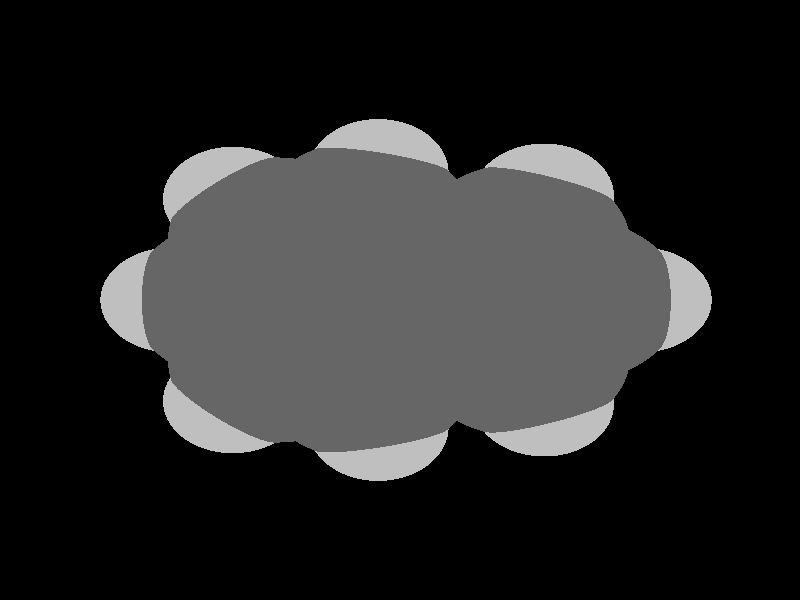 global_settings {
	ambient_light rgb <0.200000002980232, 0.200000002980232, 0.200000002980232>
	max_trace_level 15
}

background { color rgb <0,0,0> }

camera {
	perspective
	location <0, 0, 17.2464001480474>
	angle 40
	up <0, 1, 0>
	right <1, 0, 0> * 1
	direction <0, 0, -1> }

light_source {
	<29.9904008416848, 26.2415998985521, 37.4880004934912>
	color rgb <1, 1, 1>
	fade_distance 74.9760009869825
	fade_power 0
	spotlight
	area_light <20, 0, 0>, <0, 0, 20>, 20, 20
	circular
	orient
	point_at <-29.9904008416848, -26.2415998985521, -37.4880004934912>
}

light_source {
	<-29.9904008416848, 26.2415998985521, -18.7440002467456>
	color rgb <0.300000011920929, 0.300000011920929, 0.300000011920929> shadowless
	fade_distance 74.9760009869825
	fade_power 0
	parallel
	point_at <29.9904008416848, -26.2415998985521, 18.7440002467456>
}

#default {
	finish {ambient 0.5 diffuse 1 specular 0.2 roughness .01 metallic 1}
}

union {
cylinder {
	<1.97073326438412, 1.19967143866505, 0.000478550147140177>, 	<2.36593326438412, 0.631921438665052, 0.000328550147140177>, 0.075
	pigment { rgbt <0.400000005960464, 0.400000005960464, 0.400000005960464, 0> }
}
cylinder {
	<1.78606673561588, 1.07112856133495, 0.000521449852859836>, 	<2.18126673561588, 0.503378561334948, 0.000371449852859836>, 0.075
	pigment { rgbt <0.400000005960464, 0.400000005960464, 0.400000005960464, 0> }
}
cylinder {
	<2.36593326438412, 0.631921438665052, 0.000328550147140177>, 	<2.76113326438412, 0.0641714386650518, 0.000178550147140177>, 0.075
	pigment { rgbt <0.400000005960464, 0.400000005960464, 0.400000005960464, 0> }
}
cylinder {
	<2.18126673561588, 0.503378561334948, 0.000371449852859836>, 	<2.57646673561588, -0.0643714386650518, 0.000221449852859836>, 0.075
	pigment { rgbt <0.400000005960464, 0.400000005960464, 0.400000005960464, 0> }
}
cylinder {
	<2.6688, -0.0001, 0.0002>, 	<2.27355, -0.5678, -5e-05>, 0.075
	pigment { rgbt <0.400000005960464, 0.400000005960464, 0.400000005960464, 0> }
}
cylinder {
	<2.27355, -0.5678, -5e-05>, 	<1.8783, -1.1355, -0.0003>, 0.075
	pigment { rgbt <0.400000005960464, 0.400000005960464, 0.400000005960464, 0> }
}
cylinder {
	<1.84649253085272, -1.2434098439724, -0.000278084341740817>, 	<1.17764253085272, -1.0462598439724, -0.000278084341740817>, 0.075
	pigment { rgbt <0.400000005960464, 0.400000005960464, 0.400000005960464, 0> }
}
cylinder {
	<1.91010746914728, -1.0275901560276, -0.000321915658259169>, 	<1.24125746914728, -0.830440156027596, -0.000321915658259169>, 0.075
	pigment { rgbt <0.400000005960464, 0.400000005960464, 0.400000005960464, 0> }
}
cylinder {
	<1.17764253085272, -1.0462598439724, -0.000278084341740817>, 	<0.508792530852718, -0.849109843972404, -0.000278084341740817>, 0.075
	pigment { rgbt <0.400000005960464, 0.400000005960464, 0.400000005960464, 0> }
}
cylinder {
	<1.24125746914728, -0.830440156027596, -0.000321915658259169>, 	<0.572407469147282, -0.633290156027596, -0.000321915658259169>, 0.075
	pigment { rgbt <0.400000005960464, 0.400000005960464, 0.400000005960464, 0> }
}
cylinder {
	<0.5406, -0.7412, -0.0003>, 	<-0.00975000000000004, -1.17185, -0.00015>, 0.075
	pigment { rgbt <0.400000005960464, 0.400000005960464, 0.400000005960464, 0> }
}
cylinder {
	<-0.00975000000000004, -1.17185, -0.00015>, 	<-0.5601, -1.6025, 0>, 0.075
	pigment { rgbt <0.400000005960464, 0.400000005960464, 0.400000005960464, 0> }
}
cylinder {
	<-0.588124080442209, -1.71145366192208, 2.16595673235478e-05>, 	<-1.25897408044221, -1.53890366192208, 2.16595673235478e-05>, 0.075
	pigment { rgbt <0.400000005960464, 0.400000005960464, 0.400000005960464, 0> }
}
cylinder {
	<-0.532075919557792, -1.49354633807792, -2.1659567323534e-05>, 	<-1.20292591955779, -1.32099633807792, -2.1659567323534e-05>, 0.075
	pigment { rgbt <0.400000005960464, 0.400000005960464, 0.400000005960464, 0> }
}
cylinder {
	<-1.25897408044221, -1.53890366192208, 2.16595673235478e-05>, 	<-1.92982408044221, -1.36635366192208, 2.16595673235478e-05>, 0.075
	pigment { rgbt <0.400000005960464, 0.400000005960464, 0.400000005960464, 0> }
}
cylinder {
	<-1.20292591955779, -1.32099633807792, -2.1659567323534e-05>, 	<-1.87377591955779, -1.14844633807792, -2.1659567323534e-05>, 0.075
	pigment { rgbt <0.400000005960464, 0.400000005960464, 0.400000005960464, 0> }
}
cylinder {
	<-1.9018, -1.2574, 0>, 	<-2.1919, -0.6287, 5e-05>, 0.075
	pigment { rgbt <0.400000005960464, 0.400000005960464, 0.400000005960464, 0> }
}
cylinder {
	<-2.1919, -0.6287, 5e-05>, 	<-2.482, 0, 0.0001>, 0.075
	pigment { rgbt <0.400000005960464, 0.400000005960464, 0.400000005960464, 0> }
}
cylinder {
	<-2.58414661926942, 0.047141469621947, 0.00010370296995567>, 	<-2.29399661926942, 0.675841469621947, 3.7029699556704e-06>, 0.075
	pigment { rgbt <0.400000005960464, 0.400000005960464, 0.400000005960464, 0> }
}
cylinder {
	<-2.37985338073058, -0.047141469621947, 9.62970300443434e-05>, 	<-2.08970338073058, 0.581558530378053, -3.70296995565662e-06>, 0.075
	pigment { rgbt <0.400000005960464, 0.400000005960464, 0.400000005960464, 0> }
}
cylinder {
	<-2.29399661926942, 0.675841469621947, 3.7029699556704e-06>, 	<-2.00384661926942, 1.30454146962195, -9.62970300443296e-05>, 0.075
	pigment { rgbt <0.400000005960464, 0.400000005960464, 0.400000005960464, 0> }
}
cylinder {
	<-2.08970338073058, 0.581558530378053, -3.70296995565662e-06>, 	<-1.79955338073058, 1.21025853037805, -0.000103702969955657>, 0.075
	pigment { rgbt <0.400000005960464, 0.400000005960464, 0.400000005960464, 0> }
}
cylinder {
	<-1.9017, 1.2574, -0.0001>, 	<-1.23085, 1.43, -0.00015>, 0.075
	pigment { rgbt <0.400000005960464, 0.400000005960464, 0.400000005960464, 0> }
}
cylinder {
	<-1.23085, 1.43, -0.00015>, 	<-0.56, 1.6026, -0.0002>, 0.075
	pigment { rgbt <0.400000005960464, 0.400000005960464, 0.400000005960464, 0> }
}
cylinder {
	<-0.490662278289884, 1.69119192864987, -0.000222937891576565>, 	<0.0596377217101165, 1.26049192864987, -2.29378915765652e-05>, 0.075
	pigment { rgbt <0.400000005960464, 0.400000005960464, 0.400000005960464, 0> }
}
cylinder {
	<-0.629337721710117, 1.51400807135013, -0.000177062108423421>, 	<-0.0790377217101165, 1.08330807135013, 2.2937891576579e-05>, 0.075
	pigment { rgbt <0.400000005960464, 0.400000005960464, 0.400000005960464, 0> }
}
cylinder {
	<0.0596377217101164, 1.26049192864987, -2.29378915765652e-05>, 	<0.609937721710117, 0.82979192864987, 0.000177062108423435>, 0.075
	pigment { rgbt <0.400000005960464, 0.400000005960464, 0.400000005960464, 0> }
}
cylinder {
	<-0.0790377217101165, 1.08330807135013, 2.2937891576579e-05>, 	<0.471262278289883, 0.65260807135013, 0.000222937891576579>, 0.075
	pigment { rgbt <0.400000005960464, 0.400000005960464, 0.400000005960464, 0> }
}
cylinder {
	<1.8784, 1.1354, 0.0005>, 	<1.2095, 0.9383, 0.00035>, 0.075
	pigment { rgbt <0.400000005960464, 0.400000005960464, 0.400000005960464, 0> }
}
cylinder {
	<1.2095, 0.9383, 0.00035>, 	<0.5406, 0.7412, 0.0002>, 0.075
	pigment { rgbt <0.400000005960464, 0.400000005960464, 0.400000005960464, 0> }
}
cylinder {
	<0.5406, -0.7412, -0.0003>, 	<0.5406, 0, -5e-05>, 0.075
	pigment { rgbt <0.400000005960464, 0.400000005960464, 0.400000005960464, 0> }
}
cylinder {
	<0.5406, 0, -5e-05>, 	<0.5406, 0.7412, 0.0002>, 0.075
	pigment { rgbt <0.400000005960464, 0.400000005960464, 0.400000005960464, 0> }
}
cylinder {
	<1.8784, 1.1354, 0.0005>, 	<2.09779615025358, 1.75947241064593, -0.00176623605789572>, 0.075
	pigment { rgbt <0.400000005960464, 0.400000005960464, 0.400000005960464, 0> }
}
cylinder {
	<2.09779615025358, 1.75947241064593, -0.00176623605789572>, 	<2.2366, 2.1543, -0.0032>, 0.075
	pigment { rgbt <0.75, 0.75, 0.75, 0> }
}
cylinder {
	<2.6688, -0.0001, 0.0002>, 	<3.33029999166667, -0.0001, 0.000444999996913581>, 0.075
	pigment { rgbt <0.400000005960464, 0.400000005960464, 0.400000005960464, 0> }
}
cylinder {
	<3.33029999166667, -0.0001, 0.000444999996913581>, 	<3.7488, -0.0001, 0.0006>, 0.075
	pigment { rgbt <0.75, 0.75, 0.75, 0> }
}
cylinder {
	<1.8783, -1.1355, -0.0003>, 	<2.09769638602623, -1.75957308130129, -0.000422499378015761>, 0.075
	pigment { rgbt <0.400000005960464, 0.400000005960464, 0.400000005960464, 0> }
}
cylinder {
	<2.09769638602623, -1.75957308130129, -0.000422499378015761>, 	<2.2365, -2.1544, -0.0005>, 0.075
	pigment { rgbt <0.75, 0.75, 0.75, 0> }
}
cylinder {
	<-0.5601, -1.6025, 0>, 	<-0.424738707759694, -2.25002922242738, 0.000428746174516807>, 0.075
	pigment { rgbt <0.400000005960464, 0.400000005960464, 0.400000005960464, 0> }
}
cylinder {
	<-0.424738707759694, -2.25002922242738, 0.000428746174516807>, 	<-0.3391, -2.6597, 0.0007>, 0.075
	pigment { rgbt <0.75, 0.75, 0.75, 0> }
}
cylinder {
	<-1.9018, -1.2574, 0>, 	<-2.32552444119394, -1.76540383279308, 0.000183748673544639>, 0.075
	pigment { rgbt <0.400000005960464, 0.400000005960464, 0.400000005960464, 0> }
}
cylinder {
	<-2.32552444119394, -1.76540383279308, 0.000183748673544639>, 	<-2.5936, -2.0868, 0.0003>, 0.075
	pigment { rgbt <0.75, 0.75, 0.75, 0> }
}
cylinder {
	<-2.482, 0, 0.0001>, 	<-3.14349997395834, 6.12499975887354e-05, 0.000528749983121147>, 0.075
	pigment { rgbt <0.400000005960464, 0.400000005960464, 0.400000005960464, 0> }
}
cylinder {
	<-3.14349997395834, 6.12499975887354e-05, 0.000528749983121147>, 	<-3.562, 0.0001, 0.0008>, 0.075
	pigment { rgbt <0.75, 0.75, 0.75, 0> }
}
cylinder {
	<-1.9017, 1.2574, -0.0001>, 	<-2.32536780917389, 1.76540936956603, -3.87497745881329e-05>, 0.075
	pigment { rgbt <0.400000005960464, 0.400000005960464, 0.400000005960464, 0> }
}
cylinder {
	<-2.32536780917389, 1.76540936956603, -3.87497745881329e-05>, 	<-2.5934, 2.0868, 0>, 0.075
	pigment { rgbt <0.75, 0.75, 0.75, 0> }
}
cylinder {
	<-0.56, 1.6026, -0.0002>, 	<-0.424636449607917, 2.25007877429625, -7.74990494189298e-05>, 0.075
	pigment { rgbt <0.400000005960464, 0.400000005960464, 0.400000005960464, 0> }
}
cylinder {
	<-0.424636449607917, 2.25007877429625, -7.74990494189298e-05>, 	<-0.339, 2.6597, 0>, 0.075
	pigment { rgbt <0.75, 0.75, 0.75, 0> }
}
sphere {
	<1.8784, 1.1354, 0.0005>, 0.4104
	pigment { rgbt <0.400000005960464, 0.400000005960464, 0.400000005960464,0> }
}
sphere {
	<2.6688, -0.0001, 0.0002>, 0.4104
	pigment { rgbt <0.400000005960464, 0.400000005960464, 0.400000005960464,0> }
}
sphere {
	<1.8783, -1.1355, -0.0003>, 0.4104
	pigment { rgbt <0.400000005960464, 0.400000005960464, 0.400000005960464,0> }
}
sphere {
	<0.5406, -0.7412, -0.0003>, 0.4104
	pigment { rgbt <0.400000005960464, 0.400000005960464, 0.400000005960464,0> }
}
sphere {
	<-0.5601, -1.6025, 0>, 0.4104
	pigment { rgbt <0.400000005960464, 0.400000005960464, 0.400000005960464,0> }
}
sphere {
	<-1.9018, -1.2574, 0>, 0.4104
	pigment { rgbt <0.400000005960464, 0.400000005960464, 0.400000005960464,0> }
}
sphere {
	<-2.482, 0, 0.0001>, 0.4104
	pigment { rgbt <0.400000005960464, 0.400000005960464, 0.400000005960464,0> }
}
sphere {
	<-1.9017, 1.2574, -0.0001>, 0.4104
	pigment { rgbt <0.400000005960464, 0.400000005960464, 0.400000005960464,0> }
}
sphere {
	<-0.56, 1.6026, -0.0002>, 0.4104
	pigment { rgbt <0.400000005960464, 0.400000005960464, 0.400000005960464,0> }
}
sphere {
	<0.5406, 0.7412, 0.0002>, 0.4104
	pigment { rgbt <0.400000005960464, 0.400000005960464, 0.400000005960464,0> }
}
sphere {
	<2.2366, 2.1543, -0.0032>, 0.1674
	pigment { rgbt <0.75, 0.75, 0.75,0> }
}
sphere {
	<3.7488, -0.0001, 0.0006>, 0.1674
	pigment { rgbt <0.75, 0.75, 0.75,0> }
}
sphere {
	<2.2365, -2.1544, -0.0005>, 0.1674
	pigment { rgbt <0.75, 0.75, 0.75,0> }
}
sphere {
	<-0.3391, -2.6597, 0.0007>, 0.1674
	pigment { rgbt <0.75, 0.75, 0.75,0> }
}
sphere {
	<-2.5936, -2.0868, 0.0003>, 0.1674
	pigment { rgbt <0.75, 0.75, 0.75,0> }
}
sphere {
	<-3.562, 0.0001, 0.0008>, 0.1674
	pigment { rgbt <0.75, 0.75, 0.75,0> }
}
sphere {
	<-2.5934, 2.0868, 0>, 0.1674
	pigment { rgbt <0.75, 0.75, 0.75,0> }
}
sphere {
	<-0.339, 2.6597, 0>, 0.1674
	pigment { rgbt <0.75, 0.75, 0.75,0> }
}
}
merge {
}
union {
}
merge {
sphere {
	<1.8784, 1.1354, 0.0005>, 1.69983
	pigment { rgbt <0, 0, 0,0> }
}
sphere {
	<2.6688, -0.0001, 0.0002>, 1.69983
	pigment { rgbt <0, 0, 0,0> }
}
sphere {
	<1.8783, -1.1355, -0.0003>, 1.69983
	pigment { rgbt <0, 0, 0,0> }
}
sphere {
	<0.5406, -0.7412, -0.0003>, 1.69983
	pigment { rgbt <0, 0, 0,0> }
}
sphere {
	<-0.5601, -1.6025, 0>, 1.69983
	pigment { rgbt <0, 0, 0,0> }
}
sphere {
	<-1.9018, -1.2574, 0>, 1.69983
	pigment { rgbt <0, 0, 0,0> }
}
sphere {
	<-2.482, 0, 0.0001>, 1.69983
	pigment { rgbt <0, 0, 0,0> }
}
sphere {
	<-1.9017, 1.2574, -0.0001>, 1.69983
	pigment { rgbt <0, 0, 0,0> }
}
sphere {
	<-0.56, 1.6026, -0.0002>, 1.69983
	pigment { rgbt <0, 0, 0,0> }
}
sphere {
	<0.5406, 0.7412, 0.0002>, 1.69983
	pigment { rgbt <0, 0, 0,0> }
}
sphere {
	<2.2366, 2.1543, -0.0032>, 1.09989
	pigment { rgbt <0, 0, 0,0> }
}
sphere {
	<3.7488, -0.0001, 0.0006>, 1.09989
	pigment { rgbt <0, 0, 0,0> }
}
sphere {
	<2.2365, -2.1544, -0.0005>, 1.09989
	pigment { rgbt <0, 0, 0,0> }
}
sphere {
	<-0.3391, -2.6597, 0.0007>, 1.09989
	pigment { rgbt <0, 0, 0,0> }
}
sphere {
	<-2.5936, -2.0868, 0.0003>, 1.09989
	pigment { rgbt <0, 0, 0,0> }
}
sphere {
	<-3.562, 0.0001, 0.0008>, 1.09989
	pigment { rgbt <0, 0, 0,0> }
}
sphere {
	<-2.5934, 2.0868, 0>, 1.09989
	pigment { rgbt <0, 0, 0,0> }
}
sphere {
	<-0.339, 2.6597, 0>, 1.09989
	pigment { rgbt <0, 0, 0,0> }
}
sphere {
	<1.8784, 1.1354, 0.0005>, 1.7
	pigment { rgbt <0.400000005960464, 0.400000005960464, 0.400000005960464,0.350000023841858> }
}
sphere {
	<2.6688, -0.0001, 0.0002>, 1.7
	pigment { rgbt <0.400000005960464, 0.400000005960464, 0.400000005960464,0.350000023841858> }
}
sphere {
	<1.8783, -1.1355, -0.0003>, 1.7
	pigment { rgbt <0.400000005960464, 0.400000005960464, 0.400000005960464,0.350000023841858> }
}
sphere {
	<0.5406, -0.7412, -0.0003>, 1.7
	pigment { rgbt <0.400000005960464, 0.400000005960464, 0.400000005960464,0.350000023841858> }
}
sphere {
	<-0.5601, -1.6025, 0>, 1.7
	pigment { rgbt <0.400000005960464, 0.400000005960464, 0.400000005960464,0.350000023841858> }
}
sphere {
	<-1.9018, -1.2574, 0>, 1.7
	pigment { rgbt <0.400000005960464, 0.400000005960464, 0.400000005960464,0.350000023841858> }
}
sphere {
	<-2.482, 0, 0.0001>, 1.7
	pigment { rgbt <0.400000005960464, 0.400000005960464, 0.400000005960464,0.350000023841858> }
}
sphere {
	<-1.9017, 1.2574, -0.0001>, 1.7
	pigment { rgbt <0.400000005960464, 0.400000005960464, 0.400000005960464,0.350000023841858> }
}
sphere {
	<-0.56, 1.6026, -0.0002>, 1.7
	pigment { rgbt <0.400000005960464, 0.400000005960464, 0.400000005960464,0.350000023841858> }
}
sphere {
	<0.5406, 0.7412, 0.0002>, 1.7
	pigment { rgbt <0.400000005960464, 0.400000005960464, 0.400000005960464,0.350000023841858> }
}
sphere {
	<2.2366, 2.1543, -0.0032>, 1.1
	pigment { rgbt <0.75, 0.75, 0.75,0.350000023841858> }
}
sphere {
	<3.7488, -0.0001, 0.0006>, 1.1
	pigment { rgbt <0.75, 0.75, 0.75,0.350000023841858> }
}
sphere {
	<2.2365, -2.1544, -0.0005>, 1.1
	pigment { rgbt <0.75, 0.75, 0.75,0.350000023841858> }
}
sphere {
	<-0.3391, -2.6597, 0.0007>, 1.1
	pigment { rgbt <0.75, 0.75, 0.75,0.350000023841858> }
}
sphere {
	<-2.5936, -2.0868, 0.0003>, 1.1
	pigment { rgbt <0.75, 0.75, 0.75,0.350000023841858> }
}
sphere {
	<-3.562, 0.0001, 0.0008>, 1.1
	pigment { rgbt <0.75, 0.75, 0.75,0.350000023841858> }
}
sphere {
	<-2.5934, 2.0868, 0>, 1.1
	pigment { rgbt <0.75, 0.75, 0.75,0.350000023841858> }
}
sphere {
	<-0.339, 2.6597, 0>, 1.1
	pigment { rgbt <0.75, 0.75, 0.75,0.350000023841858> }
}
}
